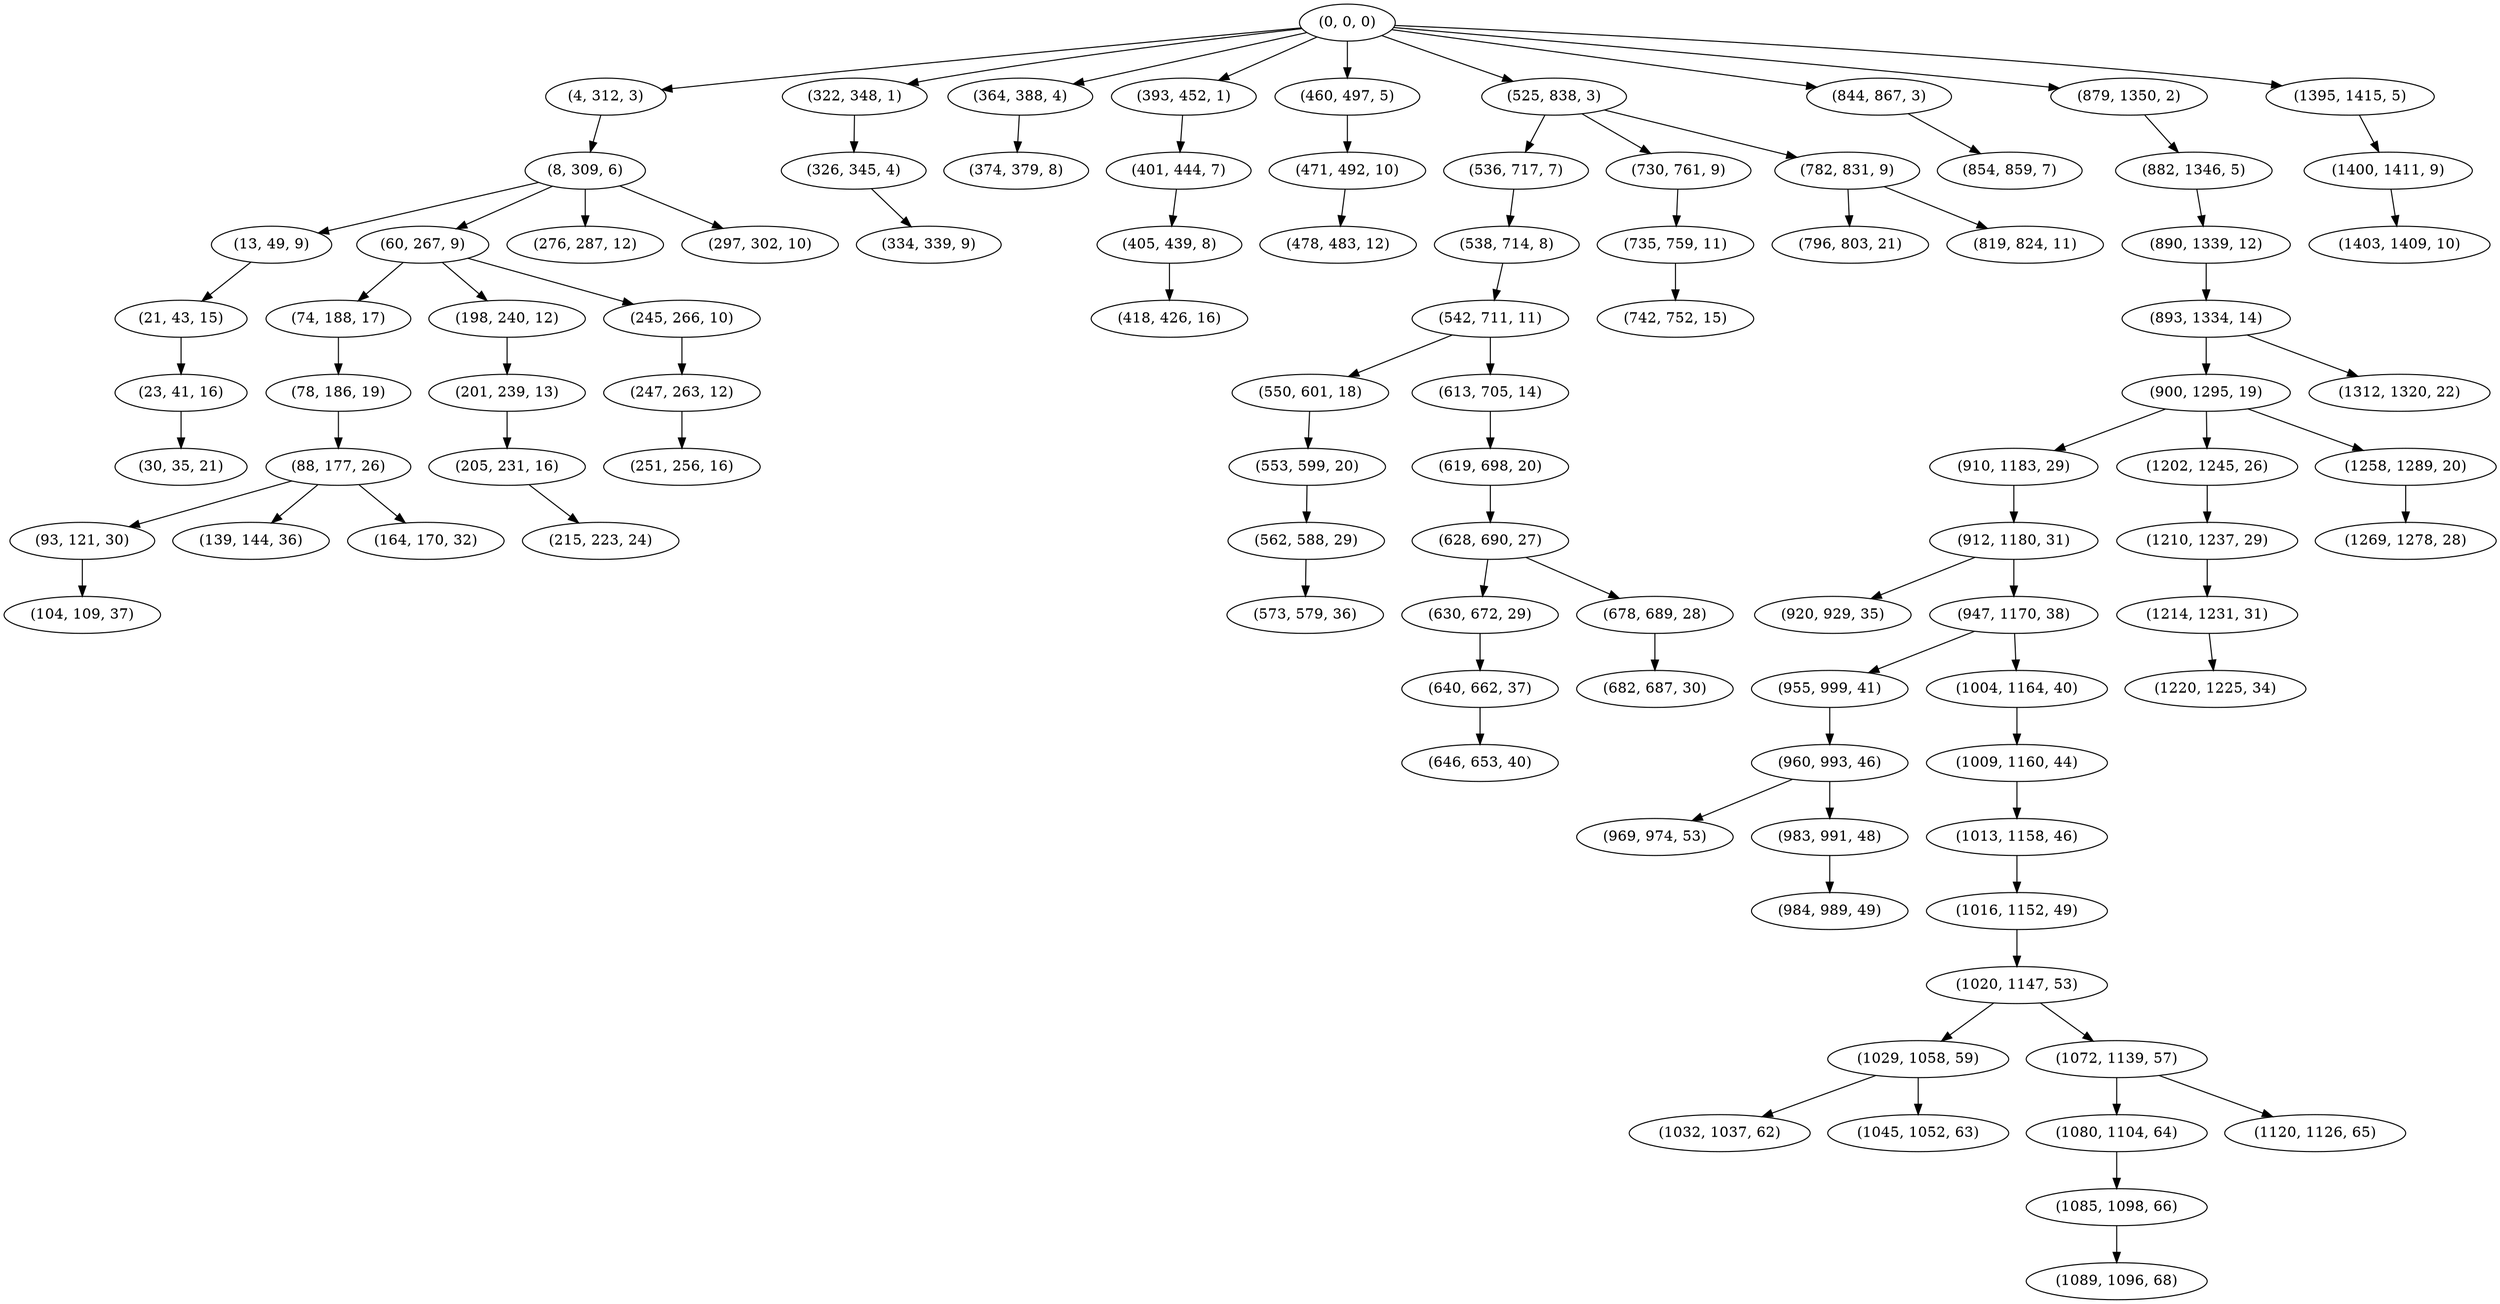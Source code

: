 digraph tree {
    "(0, 0, 0)";
    "(4, 312, 3)";
    "(8, 309, 6)";
    "(13, 49, 9)";
    "(21, 43, 15)";
    "(23, 41, 16)";
    "(30, 35, 21)";
    "(60, 267, 9)";
    "(74, 188, 17)";
    "(78, 186, 19)";
    "(88, 177, 26)";
    "(93, 121, 30)";
    "(104, 109, 37)";
    "(139, 144, 36)";
    "(164, 170, 32)";
    "(198, 240, 12)";
    "(201, 239, 13)";
    "(205, 231, 16)";
    "(215, 223, 24)";
    "(245, 266, 10)";
    "(247, 263, 12)";
    "(251, 256, 16)";
    "(276, 287, 12)";
    "(297, 302, 10)";
    "(322, 348, 1)";
    "(326, 345, 4)";
    "(334, 339, 9)";
    "(364, 388, 4)";
    "(374, 379, 8)";
    "(393, 452, 1)";
    "(401, 444, 7)";
    "(405, 439, 8)";
    "(418, 426, 16)";
    "(460, 497, 5)";
    "(471, 492, 10)";
    "(478, 483, 12)";
    "(525, 838, 3)";
    "(536, 717, 7)";
    "(538, 714, 8)";
    "(542, 711, 11)";
    "(550, 601, 18)";
    "(553, 599, 20)";
    "(562, 588, 29)";
    "(573, 579, 36)";
    "(613, 705, 14)";
    "(619, 698, 20)";
    "(628, 690, 27)";
    "(630, 672, 29)";
    "(640, 662, 37)";
    "(646, 653, 40)";
    "(678, 689, 28)";
    "(682, 687, 30)";
    "(730, 761, 9)";
    "(735, 759, 11)";
    "(742, 752, 15)";
    "(782, 831, 9)";
    "(796, 803, 21)";
    "(819, 824, 11)";
    "(844, 867, 3)";
    "(854, 859, 7)";
    "(879, 1350, 2)";
    "(882, 1346, 5)";
    "(890, 1339, 12)";
    "(893, 1334, 14)";
    "(900, 1295, 19)";
    "(910, 1183, 29)";
    "(912, 1180, 31)";
    "(920, 929, 35)";
    "(947, 1170, 38)";
    "(955, 999, 41)";
    "(960, 993, 46)";
    "(969, 974, 53)";
    "(983, 991, 48)";
    "(984, 989, 49)";
    "(1004, 1164, 40)";
    "(1009, 1160, 44)";
    "(1013, 1158, 46)";
    "(1016, 1152, 49)";
    "(1020, 1147, 53)";
    "(1029, 1058, 59)";
    "(1032, 1037, 62)";
    "(1045, 1052, 63)";
    "(1072, 1139, 57)";
    "(1080, 1104, 64)";
    "(1085, 1098, 66)";
    "(1089, 1096, 68)";
    "(1120, 1126, 65)";
    "(1202, 1245, 26)";
    "(1210, 1237, 29)";
    "(1214, 1231, 31)";
    "(1220, 1225, 34)";
    "(1258, 1289, 20)";
    "(1269, 1278, 28)";
    "(1312, 1320, 22)";
    "(1395, 1415, 5)";
    "(1400, 1411, 9)";
    "(1403, 1409, 10)";
    "(0, 0, 0)" -> "(4, 312, 3)";
    "(0, 0, 0)" -> "(322, 348, 1)";
    "(0, 0, 0)" -> "(364, 388, 4)";
    "(0, 0, 0)" -> "(393, 452, 1)";
    "(0, 0, 0)" -> "(460, 497, 5)";
    "(0, 0, 0)" -> "(525, 838, 3)";
    "(0, 0, 0)" -> "(844, 867, 3)";
    "(0, 0, 0)" -> "(879, 1350, 2)";
    "(0, 0, 0)" -> "(1395, 1415, 5)";
    "(4, 312, 3)" -> "(8, 309, 6)";
    "(8, 309, 6)" -> "(13, 49, 9)";
    "(8, 309, 6)" -> "(60, 267, 9)";
    "(8, 309, 6)" -> "(276, 287, 12)";
    "(8, 309, 6)" -> "(297, 302, 10)";
    "(13, 49, 9)" -> "(21, 43, 15)";
    "(21, 43, 15)" -> "(23, 41, 16)";
    "(23, 41, 16)" -> "(30, 35, 21)";
    "(60, 267, 9)" -> "(74, 188, 17)";
    "(60, 267, 9)" -> "(198, 240, 12)";
    "(60, 267, 9)" -> "(245, 266, 10)";
    "(74, 188, 17)" -> "(78, 186, 19)";
    "(78, 186, 19)" -> "(88, 177, 26)";
    "(88, 177, 26)" -> "(93, 121, 30)";
    "(88, 177, 26)" -> "(139, 144, 36)";
    "(88, 177, 26)" -> "(164, 170, 32)";
    "(93, 121, 30)" -> "(104, 109, 37)";
    "(198, 240, 12)" -> "(201, 239, 13)";
    "(201, 239, 13)" -> "(205, 231, 16)";
    "(205, 231, 16)" -> "(215, 223, 24)";
    "(245, 266, 10)" -> "(247, 263, 12)";
    "(247, 263, 12)" -> "(251, 256, 16)";
    "(322, 348, 1)" -> "(326, 345, 4)";
    "(326, 345, 4)" -> "(334, 339, 9)";
    "(364, 388, 4)" -> "(374, 379, 8)";
    "(393, 452, 1)" -> "(401, 444, 7)";
    "(401, 444, 7)" -> "(405, 439, 8)";
    "(405, 439, 8)" -> "(418, 426, 16)";
    "(460, 497, 5)" -> "(471, 492, 10)";
    "(471, 492, 10)" -> "(478, 483, 12)";
    "(525, 838, 3)" -> "(536, 717, 7)";
    "(525, 838, 3)" -> "(730, 761, 9)";
    "(525, 838, 3)" -> "(782, 831, 9)";
    "(536, 717, 7)" -> "(538, 714, 8)";
    "(538, 714, 8)" -> "(542, 711, 11)";
    "(542, 711, 11)" -> "(550, 601, 18)";
    "(542, 711, 11)" -> "(613, 705, 14)";
    "(550, 601, 18)" -> "(553, 599, 20)";
    "(553, 599, 20)" -> "(562, 588, 29)";
    "(562, 588, 29)" -> "(573, 579, 36)";
    "(613, 705, 14)" -> "(619, 698, 20)";
    "(619, 698, 20)" -> "(628, 690, 27)";
    "(628, 690, 27)" -> "(630, 672, 29)";
    "(628, 690, 27)" -> "(678, 689, 28)";
    "(630, 672, 29)" -> "(640, 662, 37)";
    "(640, 662, 37)" -> "(646, 653, 40)";
    "(678, 689, 28)" -> "(682, 687, 30)";
    "(730, 761, 9)" -> "(735, 759, 11)";
    "(735, 759, 11)" -> "(742, 752, 15)";
    "(782, 831, 9)" -> "(796, 803, 21)";
    "(782, 831, 9)" -> "(819, 824, 11)";
    "(844, 867, 3)" -> "(854, 859, 7)";
    "(879, 1350, 2)" -> "(882, 1346, 5)";
    "(882, 1346, 5)" -> "(890, 1339, 12)";
    "(890, 1339, 12)" -> "(893, 1334, 14)";
    "(893, 1334, 14)" -> "(900, 1295, 19)";
    "(893, 1334, 14)" -> "(1312, 1320, 22)";
    "(900, 1295, 19)" -> "(910, 1183, 29)";
    "(900, 1295, 19)" -> "(1202, 1245, 26)";
    "(900, 1295, 19)" -> "(1258, 1289, 20)";
    "(910, 1183, 29)" -> "(912, 1180, 31)";
    "(912, 1180, 31)" -> "(920, 929, 35)";
    "(912, 1180, 31)" -> "(947, 1170, 38)";
    "(947, 1170, 38)" -> "(955, 999, 41)";
    "(947, 1170, 38)" -> "(1004, 1164, 40)";
    "(955, 999, 41)" -> "(960, 993, 46)";
    "(960, 993, 46)" -> "(969, 974, 53)";
    "(960, 993, 46)" -> "(983, 991, 48)";
    "(983, 991, 48)" -> "(984, 989, 49)";
    "(1004, 1164, 40)" -> "(1009, 1160, 44)";
    "(1009, 1160, 44)" -> "(1013, 1158, 46)";
    "(1013, 1158, 46)" -> "(1016, 1152, 49)";
    "(1016, 1152, 49)" -> "(1020, 1147, 53)";
    "(1020, 1147, 53)" -> "(1029, 1058, 59)";
    "(1020, 1147, 53)" -> "(1072, 1139, 57)";
    "(1029, 1058, 59)" -> "(1032, 1037, 62)";
    "(1029, 1058, 59)" -> "(1045, 1052, 63)";
    "(1072, 1139, 57)" -> "(1080, 1104, 64)";
    "(1072, 1139, 57)" -> "(1120, 1126, 65)";
    "(1080, 1104, 64)" -> "(1085, 1098, 66)";
    "(1085, 1098, 66)" -> "(1089, 1096, 68)";
    "(1202, 1245, 26)" -> "(1210, 1237, 29)";
    "(1210, 1237, 29)" -> "(1214, 1231, 31)";
    "(1214, 1231, 31)" -> "(1220, 1225, 34)";
    "(1258, 1289, 20)" -> "(1269, 1278, 28)";
    "(1395, 1415, 5)" -> "(1400, 1411, 9)";
    "(1400, 1411, 9)" -> "(1403, 1409, 10)";
}
